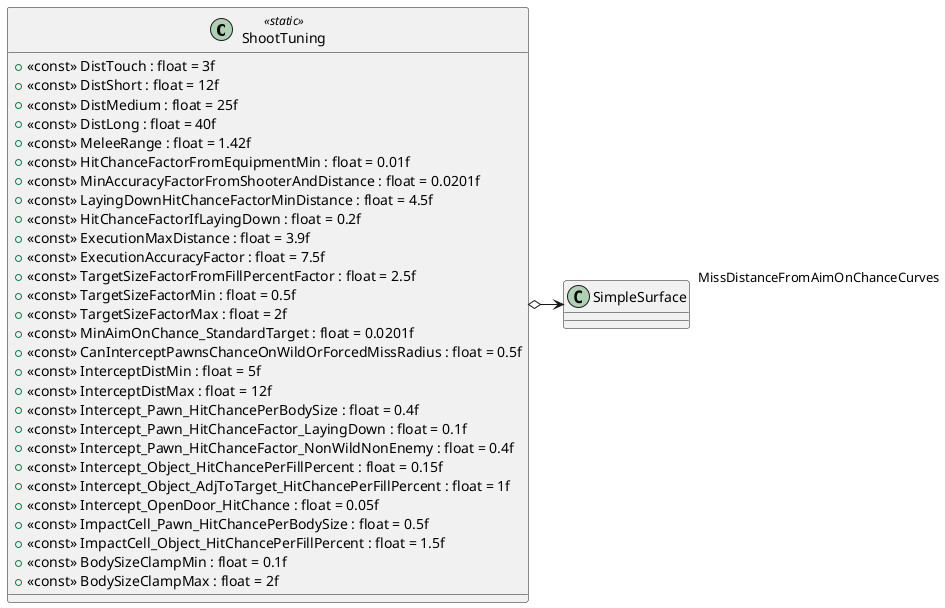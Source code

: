 @startuml
class ShootTuning <<static>> {
    + <<const>> DistTouch : float = 3f
    + <<const>> DistShort : float = 12f
    + <<const>> DistMedium : float = 25f
    + <<const>> DistLong : float = 40f
    + <<const>> MeleeRange : float = 1.42f
    + <<const>> HitChanceFactorFromEquipmentMin : float = 0.01f
    + <<const>> MinAccuracyFactorFromShooterAndDistance : float = 0.0201f
    + <<const>> LayingDownHitChanceFactorMinDistance : float = 4.5f
    + <<const>> HitChanceFactorIfLayingDown : float = 0.2f
    + <<const>> ExecutionMaxDistance : float = 3.9f
    + <<const>> ExecutionAccuracyFactor : float = 7.5f
    + <<const>> TargetSizeFactorFromFillPercentFactor : float = 2.5f
    + <<const>> TargetSizeFactorMin : float = 0.5f
    + <<const>> TargetSizeFactorMax : float = 2f
    + <<const>> MinAimOnChance_StandardTarget : float = 0.0201f
    + <<const>> CanInterceptPawnsChanceOnWildOrForcedMissRadius : float = 0.5f
    + <<const>> InterceptDistMin : float = 5f
    + <<const>> InterceptDistMax : float = 12f
    + <<const>> Intercept_Pawn_HitChancePerBodySize : float = 0.4f
    + <<const>> Intercept_Pawn_HitChanceFactor_LayingDown : float = 0.1f
    + <<const>> Intercept_Pawn_HitChanceFactor_NonWildNonEnemy : float = 0.4f
    + <<const>> Intercept_Object_HitChancePerFillPercent : float = 0.15f
    + <<const>> Intercept_Object_AdjToTarget_HitChancePerFillPercent : float = 1f
    + <<const>> Intercept_OpenDoor_HitChance : float = 0.05f
    + <<const>> ImpactCell_Pawn_HitChancePerBodySize : float = 0.5f
    + <<const>> ImpactCell_Object_HitChancePerFillPercent : float = 1.5f
    + <<const>> BodySizeClampMin : float = 0.1f
    + <<const>> BodySizeClampMax : float = 2f
}
ShootTuning o-> "MissDistanceFromAimOnChanceCurves" SimpleSurface
@enduml

